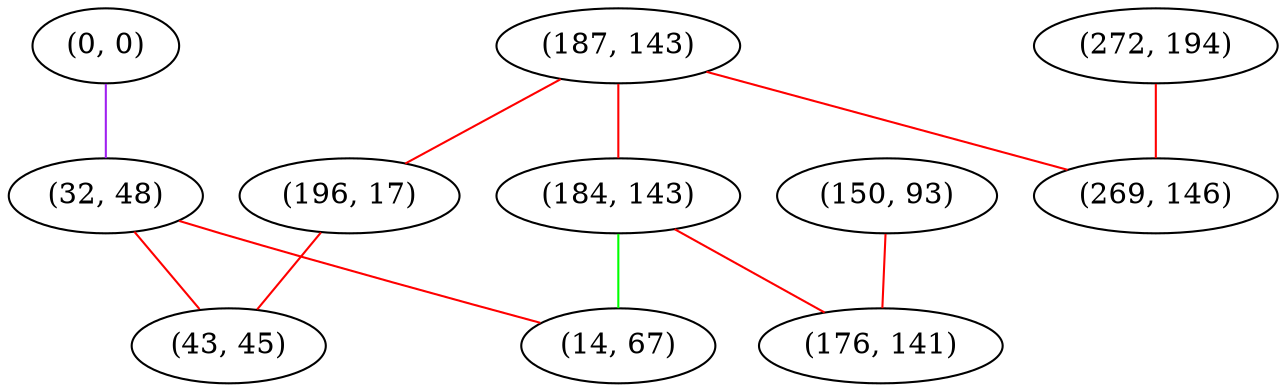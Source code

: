 graph "" {
"(0, 0)";
"(187, 143)";
"(196, 17)";
"(272, 194)";
"(184, 143)";
"(32, 48)";
"(269, 146)";
"(150, 93)";
"(14, 67)";
"(176, 141)";
"(43, 45)";
"(0, 0)" -- "(32, 48)"  [color=purple, key=0, weight=4];
"(187, 143)" -- "(269, 146)"  [color=red, key=0, weight=1];
"(187, 143)" -- "(196, 17)"  [color=red, key=0, weight=1];
"(187, 143)" -- "(184, 143)"  [color=red, key=0, weight=1];
"(196, 17)" -- "(43, 45)"  [color=red, key=0, weight=1];
"(272, 194)" -- "(269, 146)"  [color=red, key=0, weight=1];
"(184, 143)" -- "(14, 67)"  [color=green, key=0, weight=2];
"(184, 143)" -- "(176, 141)"  [color=red, key=0, weight=1];
"(32, 48)" -- "(14, 67)"  [color=red, key=0, weight=1];
"(32, 48)" -- "(43, 45)"  [color=red, key=0, weight=1];
"(150, 93)" -- "(176, 141)"  [color=red, key=0, weight=1];
}
